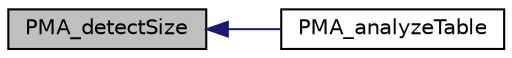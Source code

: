 digraph G
{
  edge [fontname="Helvetica",fontsize="10",labelfontname="Helvetica",labelfontsize="10"];
  node [fontname="Helvetica",fontsize="10",shape=record];
  rankdir="LR";
  Node1 [label="PMA_detectSize",height=0.2,width=0.4,color="black", fillcolor="grey75", style="filled" fontcolor="black"];
  Node1 -> Node2 [dir="back",color="midnightblue",fontsize="10",style="solid",fontname="Helvetica"];
  Node2 [label="PMA_analyzeTable",height=0.2,width=0.4,color="black", fillcolor="white", style="filled",URL="$import_8lib_8php.html#a500f62d64c400e5d660e31fe1fe6c418",tooltip="Determines if the column types are int, decimal, or string."];
}

